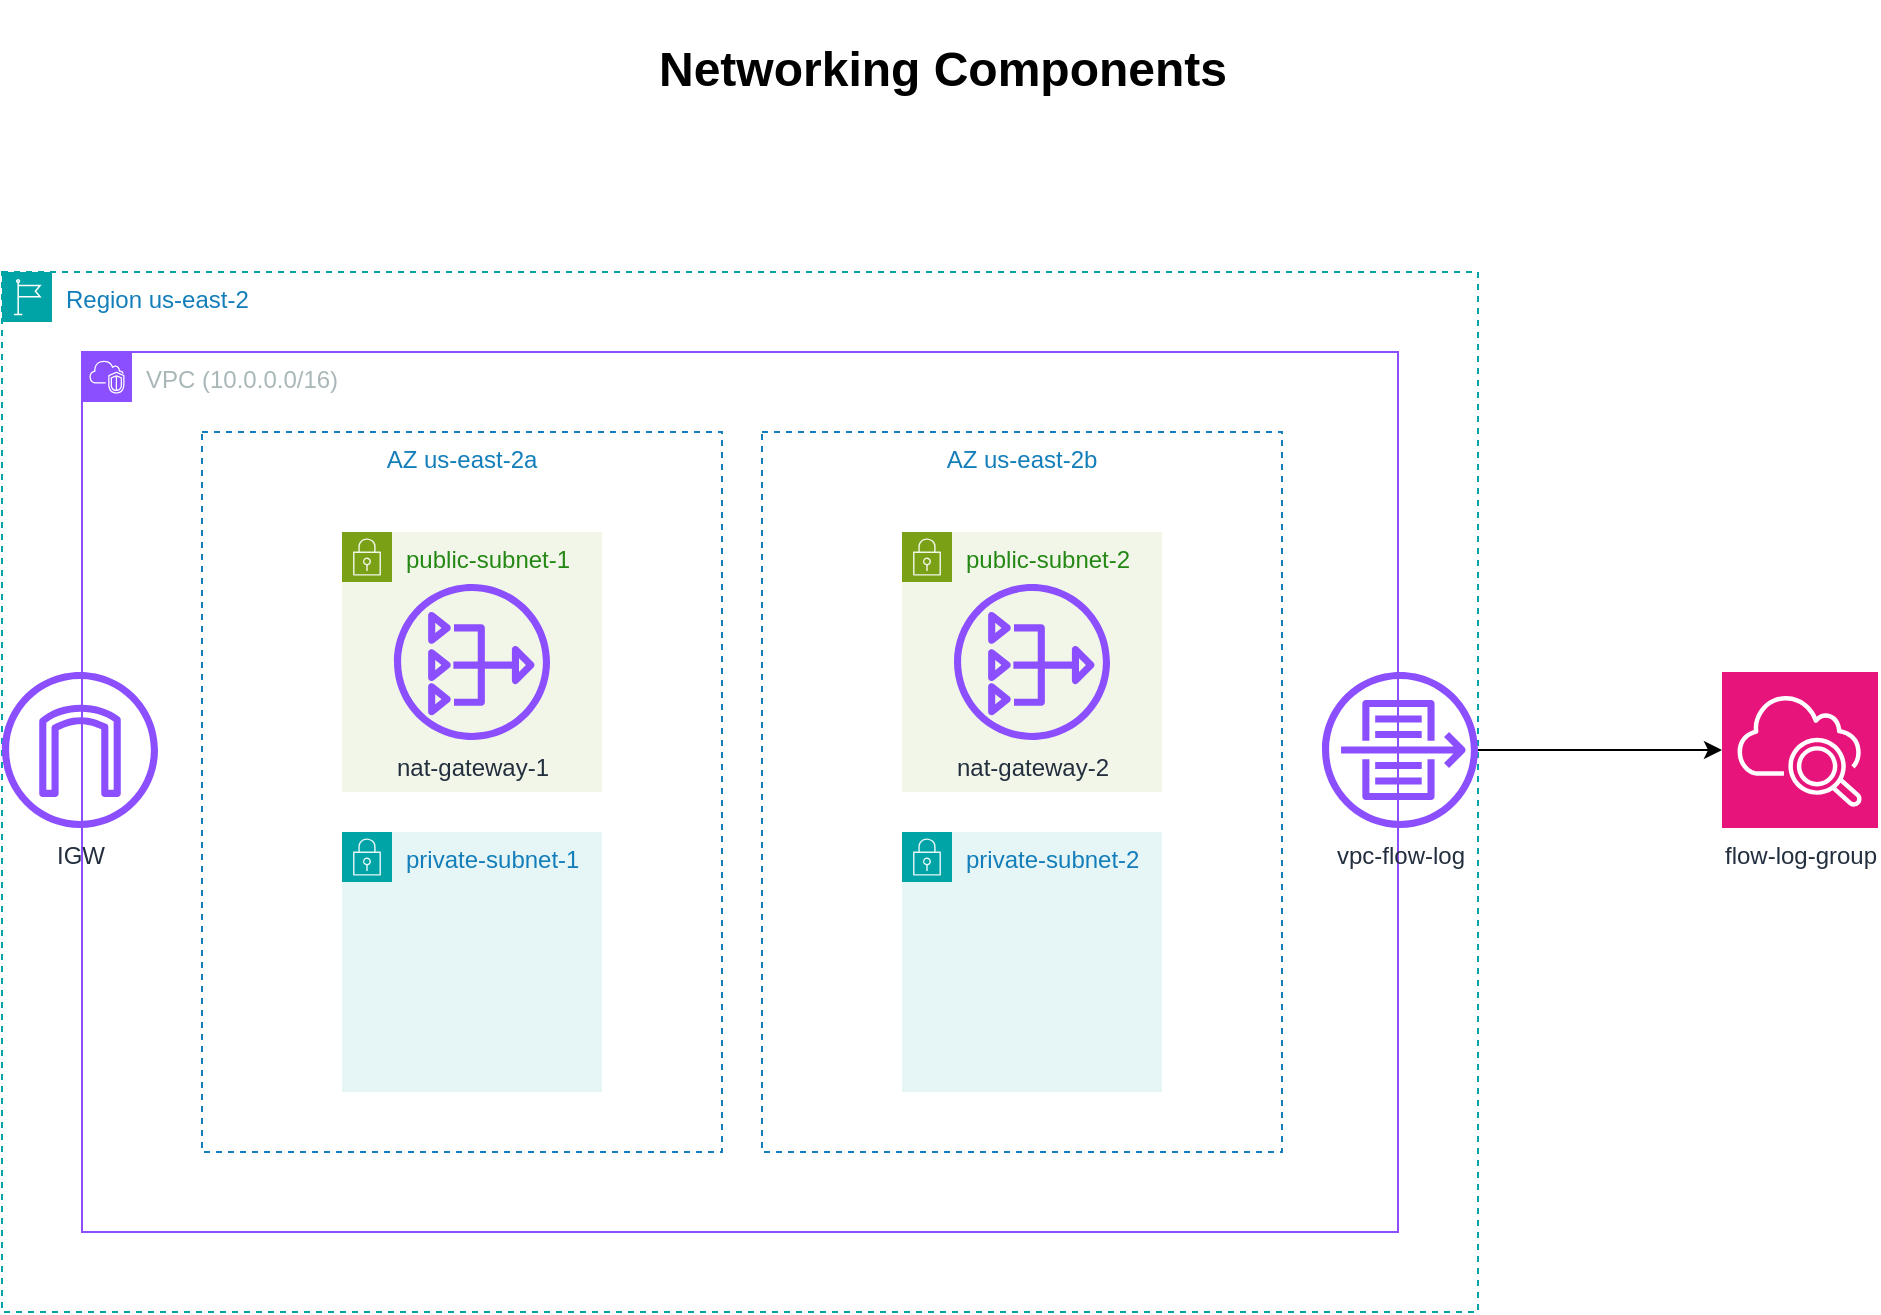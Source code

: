 <mxfile version="27.0.8">
  <diagram name="Page-1" id="f-pgesh5ZNu8k3brizg-">
    <mxGraphModel dx="1783" dy="958" grid="1" gridSize="10" guides="1" tooltips="1" connect="1" arrows="1" fold="1" page="1" pageScale="1" pageWidth="1169" pageHeight="827" math="0" shadow="0">
      <root>
        <mxCell id="0" />
        <mxCell id="1" parent="0" />
        <mxCell id="WIZIczAgmzSDIAD61xHs-3" value="Region us-east-2" style="points=[[0,0],[0.25,0],[0.5,0],[0.75,0],[1,0],[1,0.25],[1,0.5],[1,0.75],[1,1],[0.75,1],[0.5,1],[0.25,1],[0,1],[0,0.75],[0,0.5],[0,0.25]];outlineConnect=0;gradientColor=none;html=1;whiteSpace=wrap;fontSize=12;fontStyle=0;container=1;pointerEvents=0;collapsible=0;recursiveResize=0;shape=mxgraph.aws4.group;grIcon=mxgraph.aws4.group_region;strokeColor=#00A4A6;fillColor=none;verticalAlign=top;align=left;spacingLeft=30;fontColor=#147EBA;dashed=1;" vertex="1" parent="1">
          <mxGeometry x="115" y="154" width="738" height="520" as="geometry" />
        </mxCell>
        <mxCell id="WIZIczAgmzSDIAD61xHs-4" value="VPC (10.0.0.0/16)&lt;span style=&quot;background-color: transparent; color: light-dark(rgb(170, 183, 184), rgb(74, 85, 86));&quot;&gt;&amp;nbsp;&lt;/span&gt;" style="points=[[0,0],[0.25,0],[0.5,0],[0.75,0],[1,0],[1,0.25],[1,0.5],[1,0.75],[1,1],[0.75,1],[0.5,1],[0.25,1],[0,1],[0,0.75],[0,0.5],[0,0.25]];outlineConnect=0;gradientColor=none;html=1;whiteSpace=wrap;fontSize=12;fontStyle=0;container=1;pointerEvents=0;collapsible=0;recursiveResize=0;shape=mxgraph.aws4.group;grIcon=mxgraph.aws4.group_vpc2;strokeColor=#8C4FFF;fillColor=none;verticalAlign=top;align=left;spacingLeft=30;fontColor=#AAB7B8;dashed=0;" vertex="1" parent="WIZIczAgmzSDIAD61xHs-3">
          <mxGeometry x="40" y="40" width="658" height="440" as="geometry" />
        </mxCell>
        <mxCell id="WIZIczAgmzSDIAD61xHs-6" value="AZ us-east-2a" style="fillColor=none;strokeColor=#147EBA;dashed=1;verticalAlign=top;fontStyle=0;fontColor=#147EBA;whiteSpace=wrap;html=1;" vertex="1" parent="WIZIczAgmzSDIAD61xHs-4">
          <mxGeometry x="60" y="40" width="260" height="360" as="geometry" />
        </mxCell>
        <mxCell id="WIZIczAgmzSDIAD61xHs-7" value="public-subnet-1" style="points=[[0,0],[0.25,0],[0.5,0],[0.75,0],[1,0],[1,0.25],[1,0.5],[1,0.75],[1,1],[0.75,1],[0.5,1],[0.25,1],[0,1],[0,0.75],[0,0.5],[0,0.25]];outlineConnect=0;gradientColor=none;html=1;whiteSpace=wrap;fontSize=12;fontStyle=0;container=1;pointerEvents=0;collapsible=0;recursiveResize=0;shape=mxgraph.aws4.group;grIcon=mxgraph.aws4.group_security_group;grStroke=0;strokeColor=#7AA116;fillColor=#F2F6E8;verticalAlign=top;align=left;spacingLeft=30;fontColor=#248814;dashed=0;" vertex="1" parent="WIZIczAgmzSDIAD61xHs-4">
          <mxGeometry x="130" y="90" width="130" height="130" as="geometry" />
        </mxCell>
        <mxCell id="WIZIczAgmzSDIAD61xHs-8" value="private-subnet-1" style="points=[[0,0],[0.25,0],[0.5,0],[0.75,0],[1,0],[1,0.25],[1,0.5],[1,0.75],[1,1],[0.75,1],[0.5,1],[0.25,1],[0,1],[0,0.75],[0,0.5],[0,0.25]];outlineConnect=0;gradientColor=none;html=1;fontSize=12;fontStyle=0;container=1;pointerEvents=0;collapsible=0;recursiveResize=0;shape=mxgraph.aws4.group;grIcon=mxgraph.aws4.group_security_group;grStroke=0;strokeColor=#00A4A6;fillColor=#E6F6F7;verticalAlign=top;align=left;spacingLeft=30;fontColor=#147EBA;dashed=0;whiteSpace=wrap;" vertex="1" parent="WIZIczAgmzSDIAD61xHs-4">
          <mxGeometry x="130" y="240" width="130" height="130" as="geometry" />
        </mxCell>
        <mxCell id="WIZIczAgmzSDIAD61xHs-12" value="IGW" style="sketch=0;outlineConnect=0;fontColor=#232F3E;gradientColor=none;fillColor=#8C4FFF;strokeColor=none;dashed=0;verticalLabelPosition=bottom;verticalAlign=top;align=center;html=1;fontSize=12;fontStyle=0;aspect=fixed;pointerEvents=1;shape=mxgraph.aws4.internet_gateway;" vertex="1" parent="WIZIczAgmzSDIAD61xHs-4">
          <mxGeometry x="-40" y="160" width="78" height="78" as="geometry" />
        </mxCell>
        <mxCell id="WIZIczAgmzSDIAD61xHs-13" value="nat-gateway-1" style="sketch=0;outlineConnect=0;fontColor=#232F3E;gradientColor=none;fillColor=#8C4FFF;strokeColor=none;dashed=0;verticalLabelPosition=bottom;verticalAlign=top;align=center;html=1;fontSize=12;fontStyle=0;aspect=fixed;pointerEvents=1;shape=mxgraph.aws4.nat_gateway;" vertex="1" parent="WIZIczAgmzSDIAD61xHs-4">
          <mxGeometry x="156" y="116" width="78" height="78" as="geometry" />
        </mxCell>
        <mxCell id="WIZIczAgmzSDIAD61xHs-15" value="AZ us-east-2b" style="fillColor=none;strokeColor=#147EBA;dashed=1;verticalAlign=top;fontStyle=0;fontColor=#147EBA;whiteSpace=wrap;html=1;" vertex="1" parent="WIZIczAgmzSDIAD61xHs-4">
          <mxGeometry x="340" y="40" width="260" height="360" as="geometry" />
        </mxCell>
        <mxCell id="WIZIczAgmzSDIAD61xHs-16" value="public-subnet-2" style="points=[[0,0],[0.25,0],[0.5,0],[0.75,0],[1,0],[1,0.25],[1,0.5],[1,0.75],[1,1],[0.75,1],[0.5,1],[0.25,1],[0,1],[0,0.75],[0,0.5],[0,0.25]];outlineConnect=0;gradientColor=none;html=1;whiteSpace=wrap;fontSize=12;fontStyle=0;container=1;pointerEvents=0;collapsible=0;recursiveResize=0;shape=mxgraph.aws4.group;grIcon=mxgraph.aws4.group_security_group;grStroke=0;strokeColor=#7AA116;fillColor=#F2F6E8;verticalAlign=top;align=left;spacingLeft=30;fontColor=#248814;dashed=0;" vertex="1" parent="WIZIczAgmzSDIAD61xHs-4">
          <mxGeometry x="410" y="90" width="130" height="130" as="geometry" />
        </mxCell>
        <mxCell id="WIZIczAgmzSDIAD61xHs-17" value="private-subnet-2" style="points=[[0,0],[0.25,0],[0.5,0],[0.75,0],[1,0],[1,0.25],[1,0.5],[1,0.75],[1,1],[0.75,1],[0.5,1],[0.25,1],[0,1],[0,0.75],[0,0.5],[0,0.25]];outlineConnect=0;gradientColor=none;html=1;fontSize=12;fontStyle=0;container=1;pointerEvents=0;collapsible=0;recursiveResize=0;shape=mxgraph.aws4.group;grIcon=mxgraph.aws4.group_security_group;grStroke=0;strokeColor=#00A4A6;fillColor=#E6F6F7;verticalAlign=top;align=left;spacingLeft=30;fontColor=#147EBA;dashed=0;whiteSpace=wrap;" vertex="1" parent="WIZIczAgmzSDIAD61xHs-4">
          <mxGeometry x="410" y="240" width="130" height="130" as="geometry" />
        </mxCell>
        <mxCell id="WIZIczAgmzSDIAD61xHs-18" value="nat-gateway-2" style="sketch=0;outlineConnect=0;fontColor=#232F3E;gradientColor=none;fillColor=#8C4FFF;strokeColor=none;dashed=0;verticalLabelPosition=bottom;verticalAlign=top;align=center;html=1;fontSize=12;fontStyle=0;aspect=fixed;pointerEvents=1;shape=mxgraph.aws4.nat_gateway;" vertex="1" parent="WIZIczAgmzSDIAD61xHs-4">
          <mxGeometry x="436" y="116" width="78" height="78" as="geometry" />
        </mxCell>
        <mxCell id="WIZIczAgmzSDIAD61xHs-9" value="vpc-flow-log" style="sketch=0;outlineConnect=0;fontColor=#232F3E;gradientColor=none;fillColor=#8C4FFF;strokeColor=none;dashed=0;verticalLabelPosition=bottom;verticalAlign=top;align=center;html=1;fontSize=12;fontStyle=0;aspect=fixed;pointerEvents=1;shape=mxgraph.aws4.flow_logs;" vertex="1" parent="WIZIczAgmzSDIAD61xHs-3">
          <mxGeometry x="660" y="200" width="78" height="78" as="geometry" />
        </mxCell>
        <mxCell id="WIZIczAgmzSDIAD61xHs-10" value="flow-log-group" style="sketch=0;points=[[0,0,0],[0.25,0,0],[0.5,0,0],[0.75,0,0],[1,0,0],[0,1,0],[0.25,1,0],[0.5,1,0],[0.75,1,0],[1,1,0],[0,0.25,0],[0,0.5,0],[0,0.75,0],[1,0.25,0],[1,0.5,0],[1,0.75,0]];points=[[0,0,0],[0.25,0,0],[0.5,0,0],[0.75,0,0],[1,0,0],[0,1,0],[0.25,1,0],[0.5,1,0],[0.75,1,0],[1,1,0],[0,0.25,0],[0,0.5,0],[0,0.75,0],[1,0.25,0],[1,0.5,0],[1,0.75,0]];outlineConnect=0;fontColor=#232F3E;fillColor=#E7157B;strokeColor=#ffffff;dashed=0;verticalLabelPosition=bottom;verticalAlign=top;align=center;html=1;fontSize=12;fontStyle=0;aspect=fixed;shape=mxgraph.aws4.resourceIcon;resIcon=mxgraph.aws4.cloudwatch_2;" vertex="1" parent="1">
          <mxGeometry x="975" y="354" width="78" height="78" as="geometry" />
        </mxCell>
        <mxCell id="WIZIczAgmzSDIAD61xHs-11" style="edgeStyle=orthogonalEdgeStyle;rounded=0;orthogonalLoop=1;jettySize=auto;html=1;" edge="1" parent="1" source="WIZIczAgmzSDIAD61xHs-9" target="WIZIczAgmzSDIAD61xHs-10">
          <mxGeometry relative="1" as="geometry" />
        </mxCell>
        <mxCell id="WIZIczAgmzSDIAD61xHs-19" value="&lt;h1&gt;Networking Components&lt;/h1&gt;" style="text;html=1;align=center;verticalAlign=middle;resizable=0;points=[];autosize=1;strokeColor=none;fillColor=none;" vertex="1" parent="1">
          <mxGeometry x="430" y="18" width="310" height="70" as="geometry" />
        </mxCell>
      </root>
    </mxGraphModel>
  </diagram>
</mxfile>
